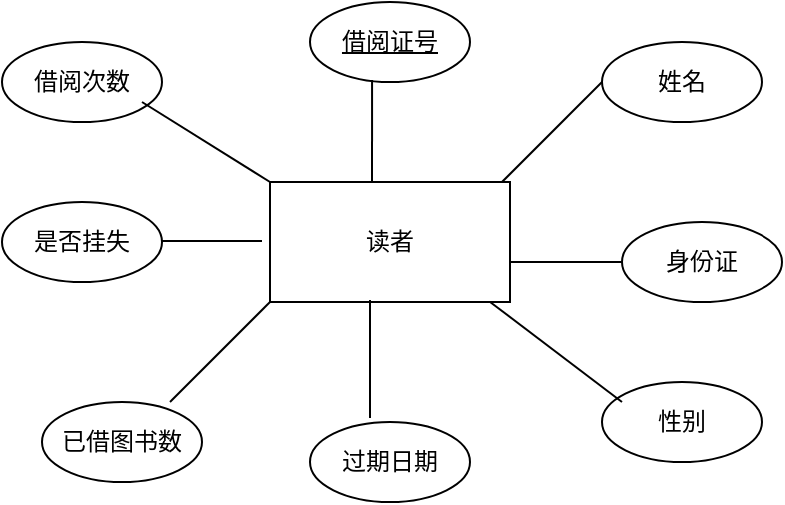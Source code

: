 <mxfile version="14.7.6" type="github">
  <diagram id="ibRxXM_m6VbLVrCtfdTp" name="第 1 页">
    <mxGraphModel dx="1422" dy="738" grid="1" gridSize="10" guides="1" tooltips="1" connect="1" arrows="1" fold="1" page="1" pageScale="1" pageWidth="827" pageHeight="1169" math="0" shadow="0">
      <root>
        <mxCell id="0" />
        <mxCell id="1" parent="0" />
        <mxCell id="USlTMkAZ-3_ImEjhnhkh-1" value="读者" style="rounded=0;whiteSpace=wrap;html=1;" vertex="1" parent="1">
          <mxGeometry x="294" y="320" width="120" height="60" as="geometry" />
        </mxCell>
        <mxCell id="USlTMkAZ-3_ImEjhnhkh-2" value="&lt;u&gt;借阅证号&lt;/u&gt;" style="ellipse;whiteSpace=wrap;html=1;" vertex="1" parent="1">
          <mxGeometry x="314" y="230" width="80" height="40" as="geometry" />
        </mxCell>
        <mxCell id="USlTMkAZ-3_ImEjhnhkh-3" value="姓名" style="ellipse;whiteSpace=wrap;html=1;" vertex="1" parent="1">
          <mxGeometry x="460" y="250" width="80" height="40" as="geometry" />
        </mxCell>
        <mxCell id="USlTMkAZ-3_ImEjhnhkh-4" value="身份证" style="ellipse;whiteSpace=wrap;html=1;" vertex="1" parent="1">
          <mxGeometry x="470" y="340" width="80" height="40" as="geometry" />
        </mxCell>
        <mxCell id="USlTMkAZ-3_ImEjhnhkh-5" value="性别" style="ellipse;whiteSpace=wrap;html=1;" vertex="1" parent="1">
          <mxGeometry x="460" y="420" width="80" height="40" as="geometry" />
        </mxCell>
        <mxCell id="USlTMkAZ-3_ImEjhnhkh-6" value="过期日期" style="ellipse;whiteSpace=wrap;html=1;" vertex="1" parent="1">
          <mxGeometry x="314" y="440" width="80" height="40" as="geometry" />
        </mxCell>
        <mxCell id="USlTMkAZ-3_ImEjhnhkh-7" value="是否挂失" style="ellipse;whiteSpace=wrap;html=1;" vertex="1" parent="1">
          <mxGeometry x="160" y="330" width="80" height="40" as="geometry" />
        </mxCell>
        <mxCell id="USlTMkAZ-3_ImEjhnhkh-8" value="借阅次数" style="ellipse;whiteSpace=wrap;html=1;" vertex="1" parent="1">
          <mxGeometry x="160" y="250" width="80" height="40" as="geometry" />
        </mxCell>
        <mxCell id="USlTMkAZ-3_ImEjhnhkh-9" value="已借图书数" style="ellipse;whiteSpace=wrap;html=1;" vertex="1" parent="1">
          <mxGeometry x="180" y="430" width="80" height="40" as="geometry" />
        </mxCell>
        <mxCell id="USlTMkAZ-3_ImEjhnhkh-10" value="" style="endArrow=none;html=1;exitX=0.425;exitY=0;exitDx=0;exitDy=0;exitPerimeter=0;entryX=0.388;entryY=0.975;entryDx=0;entryDy=0;entryPerimeter=0;" edge="1" parent="1" source="USlTMkAZ-3_ImEjhnhkh-1" target="USlTMkAZ-3_ImEjhnhkh-2">
          <mxGeometry width="50" height="50" relative="1" as="geometry">
            <mxPoint x="340" y="320" as="sourcePoint" />
            <mxPoint x="310" y="270" as="targetPoint" />
          </mxGeometry>
        </mxCell>
        <mxCell id="USlTMkAZ-3_ImEjhnhkh-11" value="" style="endArrow=none;html=1;" edge="1" parent="1">
          <mxGeometry width="50" height="50" relative="1" as="geometry">
            <mxPoint x="240" y="349.5" as="sourcePoint" />
            <mxPoint x="290" y="349.5" as="targetPoint" />
          </mxGeometry>
        </mxCell>
        <mxCell id="USlTMkAZ-3_ImEjhnhkh-14" value="" style="endArrow=none;html=1;" edge="1" parent="1" target="USlTMkAZ-3_ImEjhnhkh-4">
          <mxGeometry width="50" height="50" relative="1" as="geometry">
            <mxPoint x="414" y="360" as="sourcePoint" />
            <mxPoint x="464" y="360" as="targetPoint" />
          </mxGeometry>
        </mxCell>
        <mxCell id="USlTMkAZ-3_ImEjhnhkh-16" value="" style="endArrow=none;html=1;exitX=0.917;exitY=1;exitDx=0;exitDy=0;exitPerimeter=0;" edge="1" parent="1" source="USlTMkAZ-3_ImEjhnhkh-1">
          <mxGeometry width="50" height="50" relative="1" as="geometry">
            <mxPoint x="420" y="430" as="sourcePoint" />
            <mxPoint x="470" y="430" as="targetPoint" />
          </mxGeometry>
        </mxCell>
        <mxCell id="USlTMkAZ-3_ImEjhnhkh-17" value="" style="endArrow=none;html=1;entryX=0.375;entryY=-0.05;entryDx=0;entryDy=0;entryPerimeter=0;" edge="1" parent="1" target="USlTMkAZ-3_ImEjhnhkh-6">
          <mxGeometry width="50" height="50" relative="1" as="geometry">
            <mxPoint x="344" y="379" as="sourcePoint" />
            <mxPoint x="394" y="379" as="targetPoint" />
          </mxGeometry>
        </mxCell>
        <mxCell id="USlTMkAZ-3_ImEjhnhkh-25" value="" style="endArrow=none;html=1;" edge="1" parent="1">
          <mxGeometry width="50" height="50" relative="1" as="geometry">
            <mxPoint x="244" y="430" as="sourcePoint" />
            <mxPoint x="294" y="380" as="targetPoint" />
          </mxGeometry>
        </mxCell>
        <mxCell id="USlTMkAZ-3_ImEjhnhkh-27" value="" style="endArrow=none;html=1;" edge="1" parent="1">
          <mxGeometry width="50" height="50" relative="1" as="geometry">
            <mxPoint x="410" y="320" as="sourcePoint" />
            <mxPoint x="460" y="270" as="targetPoint" />
          </mxGeometry>
        </mxCell>
        <mxCell id="USlTMkAZ-3_ImEjhnhkh-28" value="" style="endArrow=none;html=1;entryX=0;entryY=0;entryDx=0;entryDy=0;" edge="1" parent="1" target="USlTMkAZ-3_ImEjhnhkh-1">
          <mxGeometry width="50" height="50" relative="1" as="geometry">
            <mxPoint x="230" y="280" as="sourcePoint" />
            <mxPoint x="300" y="300" as="targetPoint" />
          </mxGeometry>
        </mxCell>
      </root>
    </mxGraphModel>
  </diagram>
</mxfile>
